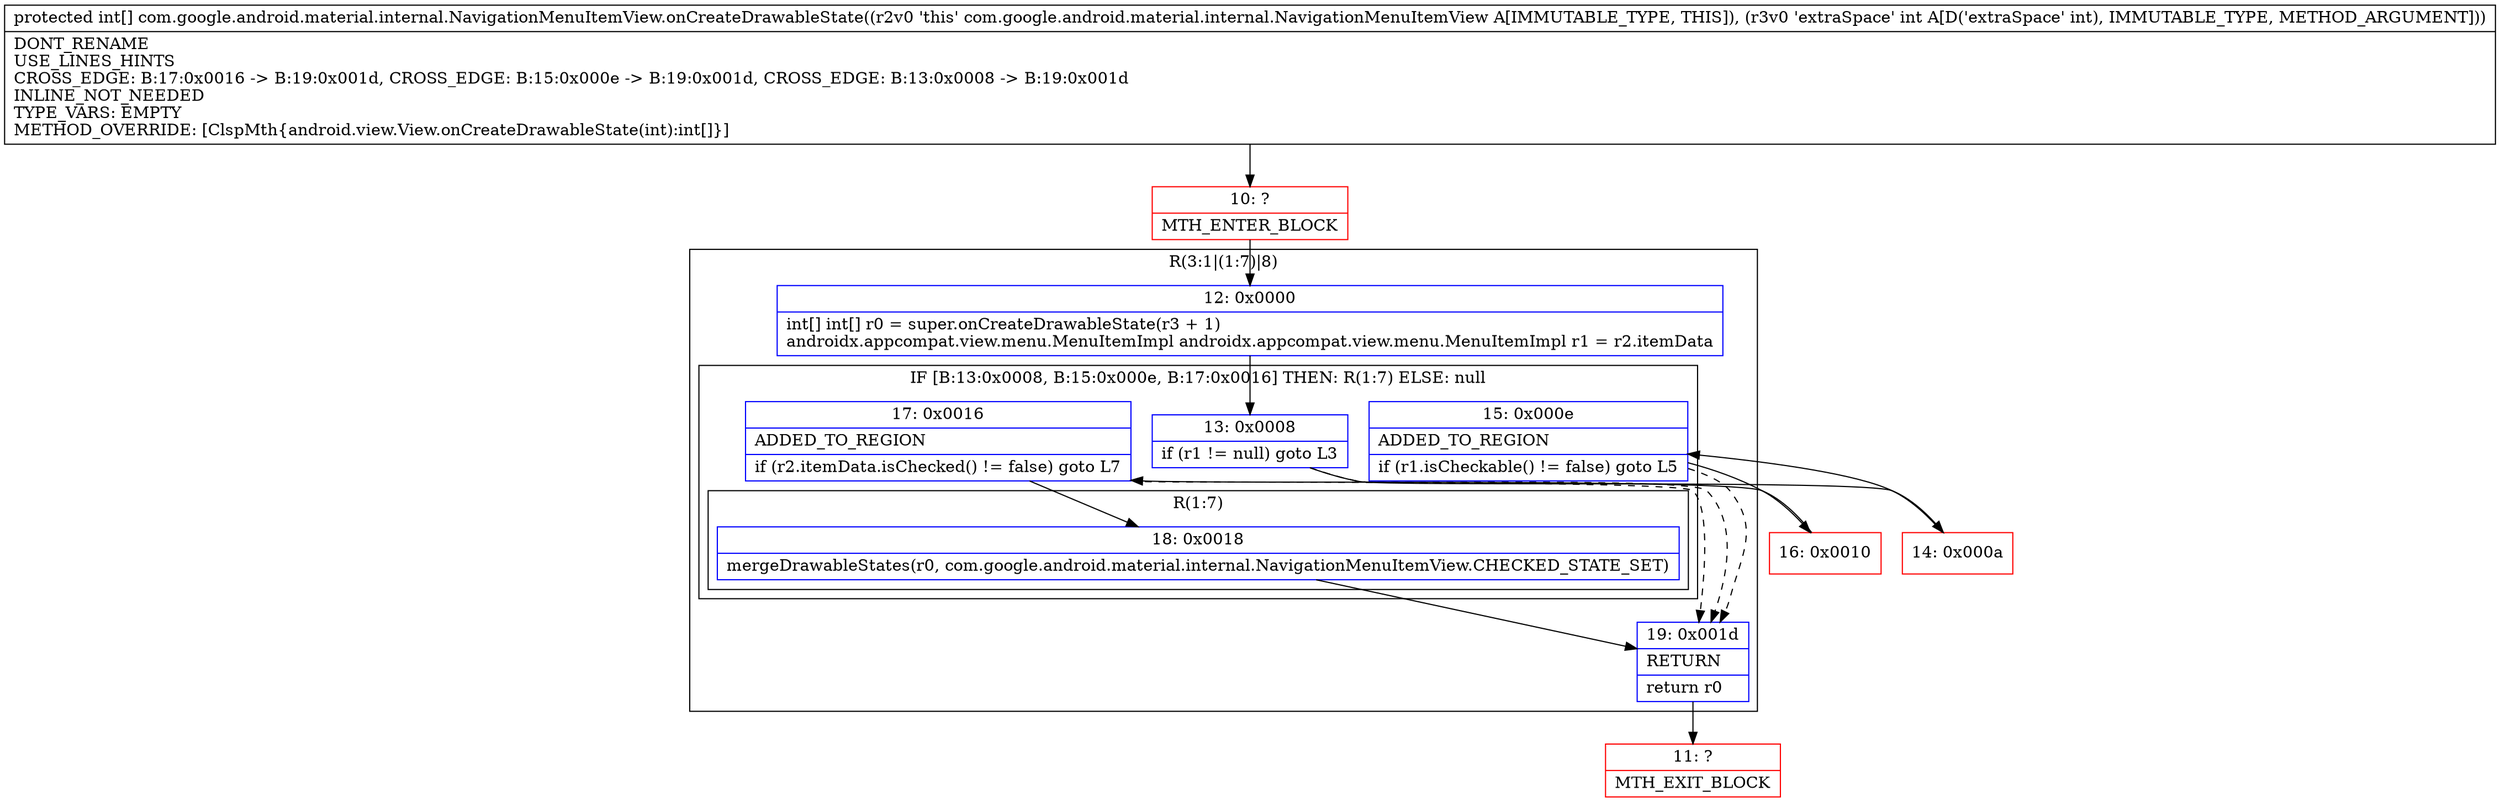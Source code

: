digraph "CFG forcom.google.android.material.internal.NavigationMenuItemView.onCreateDrawableState(I)[I" {
subgraph cluster_Region_378795376 {
label = "R(3:1|(1:7)|8)";
node [shape=record,color=blue];
Node_12 [shape=record,label="{12\:\ 0x0000|int[] int[] r0 = super.onCreateDrawableState(r3 + 1)\landroidx.appcompat.view.menu.MenuItemImpl androidx.appcompat.view.menu.MenuItemImpl r1 = r2.itemData\l}"];
subgraph cluster_IfRegion_1736105090 {
label = "IF [B:13:0x0008, B:15:0x000e, B:17:0x0016] THEN: R(1:7) ELSE: null";
node [shape=record,color=blue];
Node_13 [shape=record,label="{13\:\ 0x0008|if (r1 != null) goto L3\l}"];
Node_15 [shape=record,label="{15\:\ 0x000e|ADDED_TO_REGION\l|if (r1.isCheckable() != false) goto L5\l}"];
Node_17 [shape=record,label="{17\:\ 0x0016|ADDED_TO_REGION\l|if (r2.itemData.isChecked() != false) goto L7\l}"];
subgraph cluster_Region_88706565 {
label = "R(1:7)";
node [shape=record,color=blue];
Node_18 [shape=record,label="{18\:\ 0x0018|mergeDrawableStates(r0, com.google.android.material.internal.NavigationMenuItemView.CHECKED_STATE_SET)\l}"];
}
}
Node_19 [shape=record,label="{19\:\ 0x001d|RETURN\l|return r0\l}"];
}
Node_10 [shape=record,color=red,label="{10\:\ ?|MTH_ENTER_BLOCK\l}"];
Node_14 [shape=record,color=red,label="{14\:\ 0x000a}"];
Node_16 [shape=record,color=red,label="{16\:\ 0x0010}"];
Node_11 [shape=record,color=red,label="{11\:\ ?|MTH_EXIT_BLOCK\l}"];
MethodNode[shape=record,label="{protected int[] com.google.android.material.internal.NavigationMenuItemView.onCreateDrawableState((r2v0 'this' com.google.android.material.internal.NavigationMenuItemView A[IMMUTABLE_TYPE, THIS]), (r3v0 'extraSpace' int A[D('extraSpace' int), IMMUTABLE_TYPE, METHOD_ARGUMENT]))  | DONT_RENAME\lUSE_LINES_HINTS\lCROSS_EDGE: B:17:0x0016 \-\> B:19:0x001d, CROSS_EDGE: B:15:0x000e \-\> B:19:0x001d, CROSS_EDGE: B:13:0x0008 \-\> B:19:0x001d\lINLINE_NOT_NEEDED\lTYPE_VARS: EMPTY\lMETHOD_OVERRIDE: [ClspMth\{android.view.View.onCreateDrawableState(int):int[]\}]\l}"];
MethodNode -> Node_10;Node_12 -> Node_13;
Node_13 -> Node_14;
Node_13 -> Node_19[style=dashed];
Node_15 -> Node_16;
Node_15 -> Node_19[style=dashed];
Node_17 -> Node_18;
Node_17 -> Node_19[style=dashed];
Node_18 -> Node_19;
Node_19 -> Node_11;
Node_10 -> Node_12;
Node_14 -> Node_15;
Node_16 -> Node_17;
}

